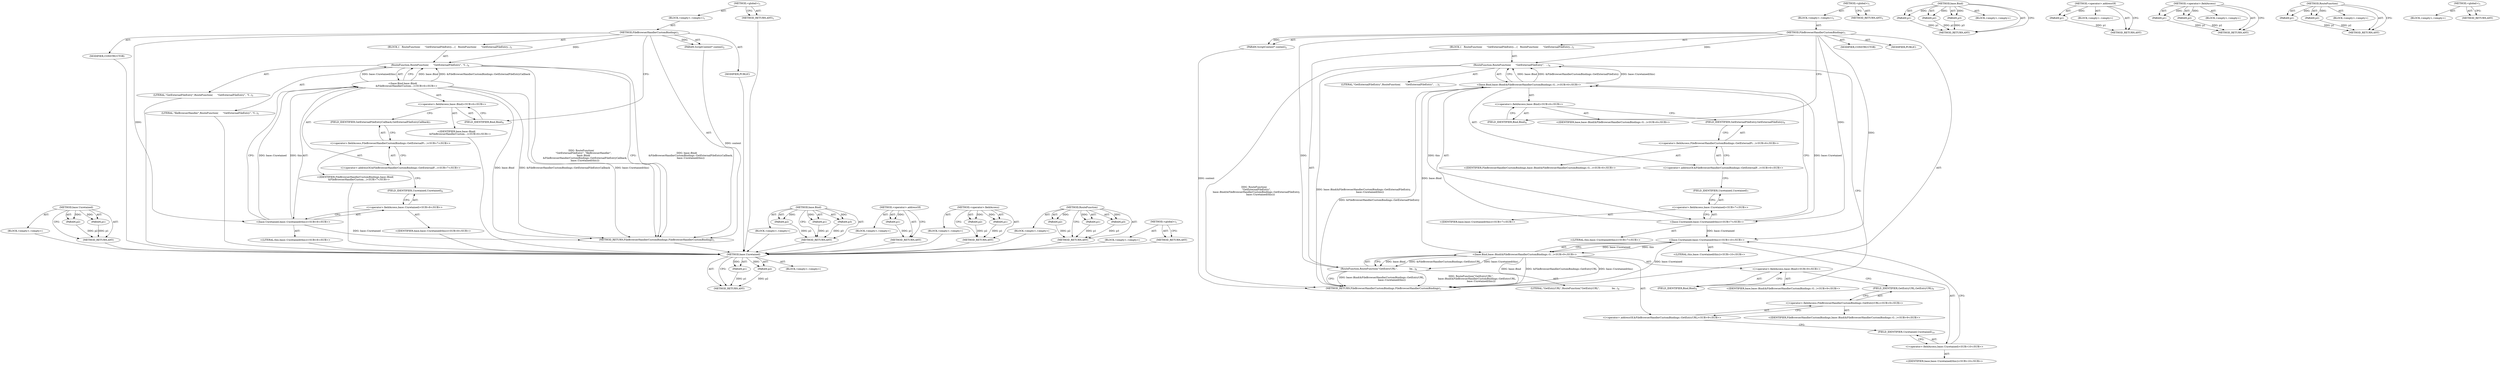 digraph "&lt;global&gt;" {
vulnerable_88 [label=<(METHOD,base.Unretained)>];
vulnerable_89 [label=<(PARAM,p1)>];
vulnerable_90 [label=<(PARAM,p2)>];
vulnerable_91 [label=<(BLOCK,&lt;empty&gt;,&lt;empty&gt;)>];
vulnerable_92 [label=<(METHOD_RETURN,ANY)>];
vulnerable_6 [label=<(METHOD,&lt;global&gt;)<SUB>1</SUB>>];
vulnerable_7 [label=<(BLOCK,&lt;empty&gt;,&lt;empty&gt;)<SUB>1</SUB>>];
vulnerable_8 [label=<(METHOD,FileBrowserHandlerCustomBindings)<SUB>1</SUB>>];
vulnerable_9 [label=<(PARAM,ScriptContext* context)<SUB>2</SUB>>];
vulnerable_10 [label=<(BLOCK,{
   RouteFunction(
      &quot;GetExternalFileEntry...,{
   RouteFunction(
      &quot;GetExternalFileEntry...)<SUB>3</SUB>>];
vulnerable_11 [label=<(RouteFunction,RouteFunction(
      &quot;GetExternalFileEntry&quot;,
  ...)<SUB>4</SUB>>];
vulnerable_12 [label=<(LITERAL,&quot;GetExternalFileEntry&quot;,RouteFunction(
      &quot;GetExternalFileEntry&quot;,
  ...)<SUB>5</SUB>>];
vulnerable_13 [label="<(base.Bind,base::Bind(&amp;FileBrowserHandlerCustomBindings::G...)<SUB>6</SUB>>"];
vulnerable_14 [label="<(&lt;operator&gt;.fieldAccess,base::Bind)<SUB>6</SUB>>"];
vulnerable_15 [label="<(IDENTIFIER,base,base::Bind(&amp;FileBrowserHandlerCustomBindings::G...)<SUB>6</SUB>>"];
vulnerable_16 [label=<(FIELD_IDENTIFIER,Bind,Bind)<SUB>6</SUB>>];
vulnerable_17 [label="<(&lt;operator&gt;.addressOf,&amp;FileBrowserHandlerCustomBindings::GetExternalF...)<SUB>6</SUB>>"];
vulnerable_18 [label="<(&lt;operator&gt;.fieldAccess,FileBrowserHandlerCustomBindings::GetExternalFi...)<SUB>6</SUB>>"];
vulnerable_19 [label="<(IDENTIFIER,FileBrowserHandlerCustomBindings,base::Bind(&amp;FileBrowserHandlerCustomBindings::G...)<SUB>6</SUB>>"];
vulnerable_20 [label=<(FIELD_IDENTIFIER,GetExternalFileEntry,GetExternalFileEntry)<SUB>6</SUB>>];
vulnerable_21 [label="<(base.Unretained,base::Unretained(this))<SUB>7</SUB>>"];
vulnerable_22 [label="<(&lt;operator&gt;.fieldAccess,base::Unretained)<SUB>7</SUB>>"];
vulnerable_23 [label="<(IDENTIFIER,base,base::Unretained(this))<SUB>7</SUB>>"];
vulnerable_24 [label=<(FIELD_IDENTIFIER,Unretained,Unretained)<SUB>7</SUB>>];
vulnerable_25 [label="<(LITERAL,this,base::Unretained(this))<SUB>7</SUB>>"];
vulnerable_26 [label=<(RouteFunction,RouteFunction(&quot;GetEntryURL&quot;,
                ba...)<SUB>8</SUB>>];
vulnerable_27 [label=<(LITERAL,&quot;GetEntryURL&quot;,RouteFunction(&quot;GetEntryURL&quot;,
                ba...)<SUB>8</SUB>>];
vulnerable_28 [label="<(base.Bind,base::Bind(&amp;FileBrowserHandlerCustomBindings::G...)<SUB>9</SUB>>"];
vulnerable_29 [label="<(&lt;operator&gt;.fieldAccess,base::Bind)<SUB>9</SUB>>"];
vulnerable_30 [label="<(IDENTIFIER,base,base::Bind(&amp;FileBrowserHandlerCustomBindings::G...)<SUB>9</SUB>>"];
vulnerable_31 [label=<(FIELD_IDENTIFIER,Bind,Bind)<SUB>9</SUB>>];
vulnerable_32 [label="<(&lt;operator&gt;.addressOf,&amp;FileBrowserHandlerCustomBindings::GetEntryURL)<SUB>9</SUB>>"];
vulnerable_33 [label="<(&lt;operator&gt;.fieldAccess,FileBrowserHandlerCustomBindings::GetEntryURL)<SUB>9</SUB>>"];
vulnerable_34 [label="<(IDENTIFIER,FileBrowserHandlerCustomBindings,base::Bind(&amp;FileBrowserHandlerCustomBindings::G...)<SUB>9</SUB>>"];
vulnerable_35 [label=<(FIELD_IDENTIFIER,GetEntryURL,GetEntryURL)<SUB>9</SUB>>];
vulnerable_36 [label="<(base.Unretained,base::Unretained(this))<SUB>10</SUB>>"];
vulnerable_37 [label="<(&lt;operator&gt;.fieldAccess,base::Unretained)<SUB>10</SUB>>"];
vulnerable_38 [label="<(IDENTIFIER,base,base::Unretained(this))<SUB>10</SUB>>"];
vulnerable_39 [label=<(FIELD_IDENTIFIER,Unretained,Unretained)<SUB>10</SUB>>];
vulnerable_40 [label="<(LITERAL,this,base::Unretained(this))<SUB>10</SUB>>"];
vulnerable_41 [label=<(MODIFIER,CONSTRUCTOR)>];
vulnerable_42 [label=<(MODIFIER,PUBLIC)>];
vulnerable_43 [label=<(METHOD_RETURN,FileBrowserHandlerCustomBindings.FileBrowserHandlerCustomBindings)<SUB>1</SUB>>];
vulnerable_45 [label=<(METHOD_RETURN,ANY)<SUB>1</SUB>>];
vulnerable_73 [label=<(METHOD,base.Bind)>];
vulnerable_74 [label=<(PARAM,p1)>];
vulnerable_75 [label=<(PARAM,p2)>];
vulnerable_76 [label=<(PARAM,p3)>];
vulnerable_77 [label=<(BLOCK,&lt;empty&gt;,&lt;empty&gt;)>];
vulnerable_78 [label=<(METHOD_RETURN,ANY)>];
vulnerable_84 [label=<(METHOD,&lt;operator&gt;.addressOf)>];
vulnerable_85 [label=<(PARAM,p1)>];
vulnerable_86 [label=<(BLOCK,&lt;empty&gt;,&lt;empty&gt;)>];
vulnerable_87 [label=<(METHOD_RETURN,ANY)>];
vulnerable_79 [label=<(METHOD,&lt;operator&gt;.fieldAccess)>];
vulnerable_80 [label=<(PARAM,p1)>];
vulnerable_81 [label=<(PARAM,p2)>];
vulnerable_82 [label=<(BLOCK,&lt;empty&gt;,&lt;empty&gt;)>];
vulnerable_83 [label=<(METHOD_RETURN,ANY)>];
vulnerable_68 [label=<(METHOD,RouteFunction)>];
vulnerable_69 [label=<(PARAM,p1)>];
vulnerable_70 [label=<(PARAM,p2)>];
vulnerable_71 [label=<(BLOCK,&lt;empty&gt;,&lt;empty&gt;)>];
vulnerable_72 [label=<(METHOD_RETURN,ANY)>];
vulnerable_62 [label=<(METHOD,&lt;global&gt;)<SUB>1</SUB>>];
vulnerable_63 [label=<(BLOCK,&lt;empty&gt;,&lt;empty&gt;)>];
vulnerable_64 [label=<(METHOD_RETURN,ANY)>];
fixed_75 [label=<(METHOD,base.Unretained)>];
fixed_76 [label=<(PARAM,p1)>];
fixed_77 [label=<(PARAM,p2)>];
fixed_78 [label=<(BLOCK,&lt;empty&gt;,&lt;empty&gt;)>];
fixed_79 [label=<(METHOD_RETURN,ANY)>];
fixed_6 [label=<(METHOD,&lt;global&gt;)<SUB>1</SUB>>];
fixed_7 [label=<(BLOCK,&lt;empty&gt;,&lt;empty&gt;)<SUB>1</SUB>>];
fixed_8 [label=<(METHOD,FileBrowserHandlerCustomBindings)<SUB>1</SUB>>];
fixed_9 [label=<(PARAM,ScriptContext* context)<SUB>2</SUB>>];
fixed_10 [label=<(BLOCK,{
   RouteFunction(
      &quot;GetExternalFileEntry...,{
   RouteFunction(
      &quot;GetExternalFileEntry...)<SUB>3</SUB>>];
fixed_11 [label=<(RouteFunction,RouteFunction(
      &quot;GetExternalFileEntry&quot;, &quot;f...)<SUB>4</SUB>>];
fixed_12 [label=<(LITERAL,&quot;GetExternalFileEntry&quot;,RouteFunction(
      &quot;GetExternalFileEntry&quot;, &quot;f...)<SUB>5</SUB>>];
fixed_13 [label=<(LITERAL,&quot;fileBrowserHandler&quot;,RouteFunction(
      &quot;GetExternalFileEntry&quot;, &quot;f...)<SUB>5</SUB>>];
fixed_14 [label="<(base.Bind,base::Bind(
          &amp;FileBrowserHandlerCustom...)<SUB>6</SUB>>"];
fixed_15 [label="<(&lt;operator&gt;.fieldAccess,base::Bind)<SUB>6</SUB>>"];
fixed_16 [label="<(IDENTIFIER,base,base::Bind(
          &amp;FileBrowserHandlerCustom...)<SUB>6</SUB>>"];
fixed_17 [label=<(FIELD_IDENTIFIER,Bind,Bind)<SUB>6</SUB>>];
fixed_18 [label="<(&lt;operator&gt;.addressOf,&amp;FileBrowserHandlerCustomBindings::GetExternalF...)<SUB>7</SUB>>"];
fixed_19 [label="<(&lt;operator&gt;.fieldAccess,FileBrowserHandlerCustomBindings::GetExternalFi...)<SUB>7</SUB>>"];
fixed_20 [label="<(IDENTIFIER,FileBrowserHandlerCustomBindings,base::Bind(
          &amp;FileBrowserHandlerCustom...)<SUB>7</SUB>>"];
fixed_21 [label=<(FIELD_IDENTIFIER,GetExternalFileEntryCallback,GetExternalFileEntryCallback)<SUB>7</SUB>>];
fixed_22 [label="<(base.Unretained,base::Unretained(this))<SUB>8</SUB>>"];
fixed_23 [label="<(&lt;operator&gt;.fieldAccess,base::Unretained)<SUB>8</SUB>>"];
fixed_24 [label="<(IDENTIFIER,base,base::Unretained(this))<SUB>8</SUB>>"];
fixed_25 [label=<(FIELD_IDENTIFIER,Unretained,Unretained)<SUB>8</SUB>>];
fixed_26 [label="<(LITERAL,this,base::Unretained(this))<SUB>8</SUB>>"];
fixed_27 [label=<(MODIFIER,CONSTRUCTOR)>];
fixed_28 [label=<(MODIFIER,PUBLIC)>];
fixed_29 [label=<(METHOD_RETURN,FileBrowserHandlerCustomBindings.FileBrowserHandlerCustomBindings)<SUB>1</SUB>>];
fixed_31 [label=<(METHOD_RETURN,ANY)<SUB>1</SUB>>];
fixed_60 [label=<(METHOD,base.Bind)>];
fixed_61 [label=<(PARAM,p1)>];
fixed_62 [label=<(PARAM,p2)>];
fixed_63 [label=<(PARAM,p3)>];
fixed_64 [label=<(BLOCK,&lt;empty&gt;,&lt;empty&gt;)>];
fixed_65 [label=<(METHOD_RETURN,ANY)>];
fixed_71 [label=<(METHOD,&lt;operator&gt;.addressOf)>];
fixed_72 [label=<(PARAM,p1)>];
fixed_73 [label=<(BLOCK,&lt;empty&gt;,&lt;empty&gt;)>];
fixed_74 [label=<(METHOD_RETURN,ANY)>];
fixed_66 [label=<(METHOD,&lt;operator&gt;.fieldAccess)>];
fixed_67 [label=<(PARAM,p1)>];
fixed_68 [label=<(PARAM,p2)>];
fixed_69 [label=<(BLOCK,&lt;empty&gt;,&lt;empty&gt;)>];
fixed_70 [label=<(METHOD_RETURN,ANY)>];
fixed_54 [label=<(METHOD,RouteFunction)>];
fixed_55 [label=<(PARAM,p1)>];
fixed_56 [label=<(PARAM,p2)>];
fixed_57 [label=<(PARAM,p3)>];
fixed_58 [label=<(BLOCK,&lt;empty&gt;,&lt;empty&gt;)>];
fixed_59 [label=<(METHOD_RETURN,ANY)>];
fixed_48 [label=<(METHOD,&lt;global&gt;)<SUB>1</SUB>>];
fixed_49 [label=<(BLOCK,&lt;empty&gt;,&lt;empty&gt;)>];
fixed_50 [label=<(METHOD_RETURN,ANY)>];
vulnerable_88 -> vulnerable_89  [key=0, label="AST: "];
vulnerable_88 -> vulnerable_89  [key=1, label="DDG: "];
vulnerable_88 -> vulnerable_91  [key=0, label="AST: "];
vulnerable_88 -> vulnerable_90  [key=0, label="AST: "];
vulnerable_88 -> vulnerable_90  [key=1, label="DDG: "];
vulnerable_88 -> vulnerable_92  [key=0, label="AST: "];
vulnerable_88 -> vulnerable_92  [key=1, label="CFG: "];
vulnerable_89 -> vulnerable_92  [key=0, label="DDG: p1"];
vulnerable_90 -> vulnerable_92  [key=0, label="DDG: p2"];
vulnerable_6 -> vulnerable_7  [key=0, label="AST: "];
vulnerable_6 -> vulnerable_45  [key=0, label="AST: "];
vulnerable_6 -> vulnerable_45  [key=1, label="CFG: "];
vulnerable_7 -> vulnerable_8  [key=0, label="AST: "];
vulnerable_8 -> vulnerable_9  [key=0, label="AST: "];
vulnerable_8 -> vulnerable_9  [key=1, label="DDG: "];
vulnerable_8 -> vulnerable_10  [key=0, label="AST: "];
vulnerable_8 -> vulnerable_41  [key=0, label="AST: "];
vulnerable_8 -> vulnerable_42  [key=0, label="AST: "];
vulnerable_8 -> vulnerable_43  [key=0, label="AST: "];
vulnerable_8 -> vulnerable_16  [key=0, label="CFG: "];
vulnerable_8 -> vulnerable_11  [key=0, label="DDG: "];
vulnerable_8 -> vulnerable_26  [key=0, label="DDG: "];
vulnerable_8 -> vulnerable_21  [key=0, label="DDG: "];
vulnerable_8 -> vulnerable_36  [key=0, label="DDG: "];
vulnerable_9 -> vulnerable_43  [key=0, label="DDG: context"];
vulnerable_10 -> vulnerable_11  [key=0, label="AST: "];
vulnerable_10 -> vulnerable_26  [key=0, label="AST: "];
vulnerable_11 -> vulnerable_12  [key=0, label="AST: "];
vulnerable_11 -> vulnerable_13  [key=0, label="AST: "];
vulnerable_11 -> vulnerable_31  [key=0, label="CFG: "];
vulnerable_11 -> vulnerable_43  [key=0, label="DDG: base::Bind(&amp;FileBrowserHandlerCustomBindings::GetExternalFileEntry,
                 base::Unretained(this))"];
vulnerable_11 -> vulnerable_43  [key=1, label="DDG: RouteFunction(
      &quot;GetExternalFileEntry&quot;,
      base::Bind(&amp;FileBrowserHandlerCustomBindings::GetExternalFileEntry,
                 base::Unretained(this)))"];
vulnerable_13 -> vulnerable_14  [key=0, label="AST: "];
vulnerable_13 -> vulnerable_17  [key=0, label="AST: "];
vulnerable_13 -> vulnerable_21  [key=0, label="AST: "];
vulnerable_13 -> vulnerable_11  [key=0, label="CFG: "];
vulnerable_13 -> vulnerable_11  [key=1, label="DDG: base::Bind"];
vulnerable_13 -> vulnerable_11  [key=2, label="DDG: &amp;FileBrowserHandlerCustomBindings::GetExternalFileEntry"];
vulnerable_13 -> vulnerable_11  [key=3, label="DDG: base::Unretained(this)"];
vulnerable_13 -> vulnerable_43  [key=0, label="DDG: &amp;FileBrowserHandlerCustomBindings::GetExternalFileEntry"];
vulnerable_13 -> vulnerable_28  [key=0, label="DDG: base::Bind"];
vulnerable_14 -> vulnerable_15  [key=0, label="AST: "];
vulnerable_14 -> vulnerable_16  [key=0, label="AST: "];
vulnerable_14 -> vulnerable_20  [key=0, label="CFG: "];
vulnerable_16 -> vulnerable_14  [key=0, label="CFG: "];
vulnerable_17 -> vulnerable_18  [key=0, label="AST: "];
vulnerable_17 -> vulnerable_24  [key=0, label="CFG: "];
vulnerable_18 -> vulnerable_19  [key=0, label="AST: "];
vulnerable_18 -> vulnerable_20  [key=0, label="AST: "];
vulnerable_18 -> vulnerable_17  [key=0, label="CFG: "];
vulnerable_20 -> vulnerable_18  [key=0, label="CFG: "];
vulnerable_21 -> vulnerable_22  [key=0, label="AST: "];
vulnerable_21 -> vulnerable_25  [key=0, label="AST: "];
vulnerable_21 -> vulnerable_13  [key=0, label="CFG: "];
vulnerable_21 -> vulnerable_13  [key=1, label="DDG: base::Unretained"];
vulnerable_21 -> vulnerable_13  [key=2, label="DDG: this"];
vulnerable_21 -> vulnerable_36  [key=0, label="DDG: base::Unretained"];
vulnerable_22 -> vulnerable_23  [key=0, label="AST: "];
vulnerable_22 -> vulnerable_24  [key=0, label="AST: "];
vulnerable_22 -> vulnerable_21  [key=0, label="CFG: "];
vulnerable_24 -> vulnerable_22  [key=0, label="CFG: "];
vulnerable_26 -> vulnerable_27  [key=0, label="AST: "];
vulnerable_26 -> vulnerable_28  [key=0, label="AST: "];
vulnerable_26 -> vulnerable_43  [key=0, label="CFG: "];
vulnerable_26 -> vulnerable_43  [key=1, label="DDG: base::Bind(&amp;FileBrowserHandlerCustomBindings::GetEntryURL,
                           base::Unretained(this))"];
vulnerable_26 -> vulnerable_43  [key=2, label="DDG: RouteFunction(&quot;GetEntryURL&quot;,
                base::Bind(&amp;FileBrowserHandlerCustomBindings::GetEntryURL,
                           base::Unretained(this)))"];
vulnerable_28 -> vulnerable_29  [key=0, label="AST: "];
vulnerable_28 -> vulnerable_32  [key=0, label="AST: "];
vulnerable_28 -> vulnerable_36  [key=0, label="AST: "];
vulnerable_28 -> vulnerable_26  [key=0, label="CFG: "];
vulnerable_28 -> vulnerable_26  [key=1, label="DDG: base::Bind"];
vulnerable_28 -> vulnerable_26  [key=2, label="DDG: &amp;FileBrowserHandlerCustomBindings::GetEntryURL"];
vulnerable_28 -> vulnerable_26  [key=3, label="DDG: base::Unretained(this)"];
vulnerable_28 -> vulnerable_43  [key=0, label="DDG: base::Bind"];
vulnerable_28 -> vulnerable_43  [key=1, label="DDG: &amp;FileBrowserHandlerCustomBindings::GetEntryURL"];
vulnerable_28 -> vulnerable_43  [key=2, label="DDG: base::Unretained(this)"];
vulnerable_29 -> vulnerable_30  [key=0, label="AST: "];
vulnerable_29 -> vulnerable_31  [key=0, label="AST: "];
vulnerable_29 -> vulnerable_35  [key=0, label="CFG: "];
vulnerable_31 -> vulnerable_29  [key=0, label="CFG: "];
vulnerable_32 -> vulnerable_33  [key=0, label="AST: "];
vulnerable_32 -> vulnerable_39  [key=0, label="CFG: "];
vulnerable_33 -> vulnerable_34  [key=0, label="AST: "];
vulnerable_33 -> vulnerable_35  [key=0, label="AST: "];
vulnerable_33 -> vulnerable_32  [key=0, label="CFG: "];
vulnerable_35 -> vulnerable_33  [key=0, label="CFG: "];
vulnerable_36 -> vulnerable_37  [key=0, label="AST: "];
vulnerable_36 -> vulnerable_40  [key=0, label="AST: "];
vulnerable_36 -> vulnerable_28  [key=0, label="CFG: "];
vulnerable_36 -> vulnerable_28  [key=1, label="DDG: base::Unretained"];
vulnerable_36 -> vulnerable_28  [key=2, label="DDG: this"];
vulnerable_36 -> vulnerable_43  [key=0, label="DDG: base::Unretained"];
vulnerable_37 -> vulnerable_38  [key=0, label="AST: "];
vulnerable_37 -> vulnerable_39  [key=0, label="AST: "];
vulnerable_37 -> vulnerable_36  [key=0, label="CFG: "];
vulnerable_39 -> vulnerable_37  [key=0, label="CFG: "];
vulnerable_73 -> vulnerable_74  [key=0, label="AST: "];
vulnerable_73 -> vulnerable_74  [key=1, label="DDG: "];
vulnerable_73 -> vulnerable_77  [key=0, label="AST: "];
vulnerable_73 -> vulnerable_75  [key=0, label="AST: "];
vulnerable_73 -> vulnerable_75  [key=1, label="DDG: "];
vulnerable_73 -> vulnerable_78  [key=0, label="AST: "];
vulnerable_73 -> vulnerable_78  [key=1, label="CFG: "];
vulnerable_73 -> vulnerable_76  [key=0, label="AST: "];
vulnerable_73 -> vulnerable_76  [key=1, label="DDG: "];
vulnerable_74 -> vulnerable_78  [key=0, label="DDG: p1"];
vulnerable_75 -> vulnerable_78  [key=0, label="DDG: p2"];
vulnerable_76 -> vulnerable_78  [key=0, label="DDG: p3"];
vulnerable_84 -> vulnerable_85  [key=0, label="AST: "];
vulnerable_84 -> vulnerable_85  [key=1, label="DDG: "];
vulnerable_84 -> vulnerable_86  [key=0, label="AST: "];
vulnerable_84 -> vulnerable_87  [key=0, label="AST: "];
vulnerable_84 -> vulnerable_87  [key=1, label="CFG: "];
vulnerable_85 -> vulnerable_87  [key=0, label="DDG: p1"];
vulnerable_79 -> vulnerable_80  [key=0, label="AST: "];
vulnerable_79 -> vulnerable_80  [key=1, label="DDG: "];
vulnerable_79 -> vulnerable_82  [key=0, label="AST: "];
vulnerable_79 -> vulnerable_81  [key=0, label="AST: "];
vulnerable_79 -> vulnerable_81  [key=1, label="DDG: "];
vulnerable_79 -> vulnerable_83  [key=0, label="AST: "];
vulnerable_79 -> vulnerable_83  [key=1, label="CFG: "];
vulnerable_80 -> vulnerable_83  [key=0, label="DDG: p1"];
vulnerable_81 -> vulnerable_83  [key=0, label="DDG: p2"];
vulnerable_68 -> vulnerable_69  [key=0, label="AST: "];
vulnerable_68 -> vulnerable_69  [key=1, label="DDG: "];
vulnerable_68 -> vulnerable_71  [key=0, label="AST: "];
vulnerable_68 -> vulnerable_70  [key=0, label="AST: "];
vulnerable_68 -> vulnerable_70  [key=1, label="DDG: "];
vulnerable_68 -> vulnerable_72  [key=0, label="AST: "];
vulnerable_68 -> vulnerable_72  [key=1, label="CFG: "];
vulnerable_69 -> vulnerable_72  [key=0, label="DDG: p1"];
vulnerable_70 -> vulnerable_72  [key=0, label="DDG: p2"];
vulnerable_62 -> vulnerable_63  [key=0, label="AST: "];
vulnerable_62 -> vulnerable_64  [key=0, label="AST: "];
vulnerable_62 -> vulnerable_64  [key=1, label="CFG: "];
fixed_75 -> fixed_76  [key=0, label="AST: "];
fixed_75 -> fixed_76  [key=1, label="DDG: "];
fixed_75 -> fixed_78  [key=0, label="AST: "];
fixed_75 -> fixed_77  [key=0, label="AST: "];
fixed_75 -> fixed_77  [key=1, label="DDG: "];
fixed_75 -> fixed_79  [key=0, label="AST: "];
fixed_75 -> fixed_79  [key=1, label="CFG: "];
fixed_76 -> fixed_79  [key=0, label="DDG: p1"];
fixed_77 -> fixed_79  [key=0, label="DDG: p2"];
fixed_78 -> vulnerable_88  [key=0];
fixed_79 -> vulnerable_88  [key=0];
fixed_6 -> fixed_7  [key=0, label="AST: "];
fixed_6 -> fixed_31  [key=0, label="AST: "];
fixed_6 -> fixed_31  [key=1, label="CFG: "];
fixed_7 -> fixed_8  [key=0, label="AST: "];
fixed_8 -> fixed_9  [key=0, label="AST: "];
fixed_8 -> fixed_9  [key=1, label="DDG: "];
fixed_8 -> fixed_10  [key=0, label="AST: "];
fixed_8 -> fixed_27  [key=0, label="AST: "];
fixed_8 -> fixed_28  [key=0, label="AST: "];
fixed_8 -> fixed_29  [key=0, label="AST: "];
fixed_8 -> fixed_17  [key=0, label="CFG: "];
fixed_8 -> fixed_11  [key=0, label="DDG: "];
fixed_8 -> fixed_22  [key=0, label="DDG: "];
fixed_9 -> fixed_29  [key=0, label="DDG: context"];
fixed_10 -> fixed_11  [key=0, label="AST: "];
fixed_11 -> fixed_12  [key=0, label="AST: "];
fixed_11 -> fixed_13  [key=0, label="AST: "];
fixed_11 -> fixed_14  [key=0, label="AST: "];
fixed_11 -> fixed_29  [key=0, label="CFG: "];
fixed_11 -> fixed_29  [key=1, label="DDG: base::Bind(
          &amp;FileBrowserHandlerCustomBindings::GetExternalFileEntryCallback,
          base::Unretained(this))"];
fixed_11 -> fixed_29  [key=2, label="DDG: RouteFunction(
      &quot;GetExternalFileEntry&quot;, &quot;fileBrowserHandler&quot;,
      base::Bind(
          &amp;FileBrowserHandlerCustomBindings::GetExternalFileEntryCallback,
          base::Unretained(this)))"];
fixed_12 -> vulnerable_88  [key=0];
fixed_13 -> vulnerable_88  [key=0];
fixed_14 -> fixed_15  [key=0, label="AST: "];
fixed_14 -> fixed_18  [key=0, label="AST: "];
fixed_14 -> fixed_22  [key=0, label="AST: "];
fixed_14 -> fixed_11  [key=0, label="CFG: "];
fixed_14 -> fixed_11  [key=1, label="DDG: base::Bind"];
fixed_14 -> fixed_11  [key=2, label="DDG: &amp;FileBrowserHandlerCustomBindings::GetExternalFileEntryCallback"];
fixed_14 -> fixed_11  [key=3, label="DDG: base::Unretained(this)"];
fixed_14 -> fixed_29  [key=0, label="DDG: base::Bind"];
fixed_14 -> fixed_29  [key=1, label="DDG: &amp;FileBrowserHandlerCustomBindings::GetExternalFileEntryCallback"];
fixed_14 -> fixed_29  [key=2, label="DDG: base::Unretained(this)"];
fixed_15 -> fixed_16  [key=0, label="AST: "];
fixed_15 -> fixed_17  [key=0, label="AST: "];
fixed_15 -> fixed_21  [key=0, label="CFG: "];
fixed_16 -> vulnerable_88  [key=0];
fixed_17 -> fixed_15  [key=0, label="CFG: "];
fixed_18 -> fixed_19  [key=0, label="AST: "];
fixed_18 -> fixed_25  [key=0, label="CFG: "];
fixed_19 -> fixed_20  [key=0, label="AST: "];
fixed_19 -> fixed_21  [key=0, label="AST: "];
fixed_19 -> fixed_18  [key=0, label="CFG: "];
fixed_20 -> vulnerable_88  [key=0];
fixed_21 -> fixed_19  [key=0, label="CFG: "];
fixed_22 -> fixed_23  [key=0, label="AST: "];
fixed_22 -> fixed_26  [key=0, label="AST: "];
fixed_22 -> fixed_14  [key=0, label="CFG: "];
fixed_22 -> fixed_14  [key=1, label="DDG: base::Unretained"];
fixed_22 -> fixed_14  [key=2, label="DDG: this"];
fixed_22 -> fixed_29  [key=0, label="DDG: base::Unretained"];
fixed_23 -> fixed_24  [key=0, label="AST: "];
fixed_23 -> fixed_25  [key=0, label="AST: "];
fixed_23 -> fixed_22  [key=0, label="CFG: "];
fixed_24 -> vulnerable_88  [key=0];
fixed_25 -> fixed_23  [key=0, label="CFG: "];
fixed_26 -> vulnerable_88  [key=0];
fixed_27 -> vulnerable_88  [key=0];
fixed_28 -> vulnerable_88  [key=0];
fixed_29 -> vulnerable_88  [key=0];
fixed_31 -> vulnerable_88  [key=0];
fixed_60 -> fixed_61  [key=0, label="AST: "];
fixed_60 -> fixed_61  [key=1, label="DDG: "];
fixed_60 -> fixed_64  [key=0, label="AST: "];
fixed_60 -> fixed_62  [key=0, label="AST: "];
fixed_60 -> fixed_62  [key=1, label="DDG: "];
fixed_60 -> fixed_65  [key=0, label="AST: "];
fixed_60 -> fixed_65  [key=1, label="CFG: "];
fixed_60 -> fixed_63  [key=0, label="AST: "];
fixed_60 -> fixed_63  [key=1, label="DDG: "];
fixed_61 -> fixed_65  [key=0, label="DDG: p1"];
fixed_62 -> fixed_65  [key=0, label="DDG: p2"];
fixed_63 -> fixed_65  [key=0, label="DDG: p3"];
fixed_64 -> vulnerable_88  [key=0];
fixed_65 -> vulnerable_88  [key=0];
fixed_71 -> fixed_72  [key=0, label="AST: "];
fixed_71 -> fixed_72  [key=1, label="DDG: "];
fixed_71 -> fixed_73  [key=0, label="AST: "];
fixed_71 -> fixed_74  [key=0, label="AST: "];
fixed_71 -> fixed_74  [key=1, label="CFG: "];
fixed_72 -> fixed_74  [key=0, label="DDG: p1"];
fixed_73 -> vulnerable_88  [key=0];
fixed_74 -> vulnerable_88  [key=0];
fixed_66 -> fixed_67  [key=0, label="AST: "];
fixed_66 -> fixed_67  [key=1, label="DDG: "];
fixed_66 -> fixed_69  [key=0, label="AST: "];
fixed_66 -> fixed_68  [key=0, label="AST: "];
fixed_66 -> fixed_68  [key=1, label="DDG: "];
fixed_66 -> fixed_70  [key=0, label="AST: "];
fixed_66 -> fixed_70  [key=1, label="CFG: "];
fixed_67 -> fixed_70  [key=0, label="DDG: p1"];
fixed_68 -> fixed_70  [key=0, label="DDG: p2"];
fixed_69 -> vulnerable_88  [key=0];
fixed_70 -> vulnerable_88  [key=0];
fixed_54 -> fixed_55  [key=0, label="AST: "];
fixed_54 -> fixed_55  [key=1, label="DDG: "];
fixed_54 -> fixed_58  [key=0, label="AST: "];
fixed_54 -> fixed_56  [key=0, label="AST: "];
fixed_54 -> fixed_56  [key=1, label="DDG: "];
fixed_54 -> fixed_59  [key=0, label="AST: "];
fixed_54 -> fixed_59  [key=1, label="CFG: "];
fixed_54 -> fixed_57  [key=0, label="AST: "];
fixed_54 -> fixed_57  [key=1, label="DDG: "];
fixed_55 -> fixed_59  [key=0, label="DDG: p1"];
fixed_56 -> fixed_59  [key=0, label="DDG: p2"];
fixed_57 -> fixed_59  [key=0, label="DDG: p3"];
fixed_58 -> vulnerable_88  [key=0];
fixed_59 -> vulnerable_88  [key=0];
fixed_48 -> fixed_49  [key=0, label="AST: "];
fixed_48 -> fixed_50  [key=0, label="AST: "];
fixed_48 -> fixed_50  [key=1, label="CFG: "];
fixed_49 -> vulnerable_88  [key=0];
fixed_50 -> vulnerable_88  [key=0];
}
